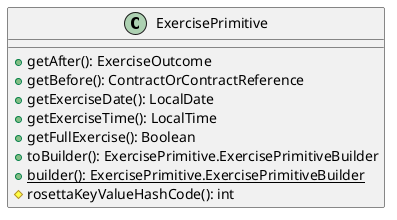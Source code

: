 @startuml

    class ExercisePrimitive [[ExercisePrimitive.html]] {
        +getAfter(): ExerciseOutcome
        +getBefore(): ContractOrContractReference
        +getExerciseDate(): LocalDate
        +getExerciseTime(): LocalTime
        +getFullExercise(): Boolean
        +toBuilder(): ExercisePrimitive.ExercisePrimitiveBuilder
        {static} +builder(): ExercisePrimitive.ExercisePrimitiveBuilder
        #rosettaKeyValueHashCode(): int
    }

@enduml
